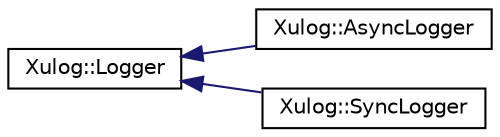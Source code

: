 digraph "Graphical Class Hierarchy"
{
 // LATEX_PDF_SIZE
  edge [fontname="Helvetica",fontsize="10",labelfontname="Helvetica",labelfontsize="10"];
  node [fontname="Helvetica",fontsize="10",shape=record];
  rankdir="LR";
  Node0 [label="Xulog::Logger",height=0.2,width=0.4,color="black", fillcolor="white", style="filled",URL="$class_xulog_1_1_logger.html",tooltip="抽象日志器基类"];
  Node0 -> Node1 [dir="back",color="midnightblue",fontsize="10",style="solid",fontname="Helvetica"];
  Node1 [label="Xulog::AsyncLogger",height=0.2,width=0.4,color="black", fillcolor="white", style="filled",URL="$class_xulog_1_1_async_logger.html",tooltip="异步日志器"];
  Node0 -> Node2 [dir="back",color="midnightblue",fontsize="10",style="solid",fontname="Helvetica"];
  Node2 [label="Xulog::SyncLogger",height=0.2,width=0.4,color="black", fillcolor="white", style="filled",URL="$class_xulog_1_1_sync_logger.html",tooltip="同步日志器"];
}
